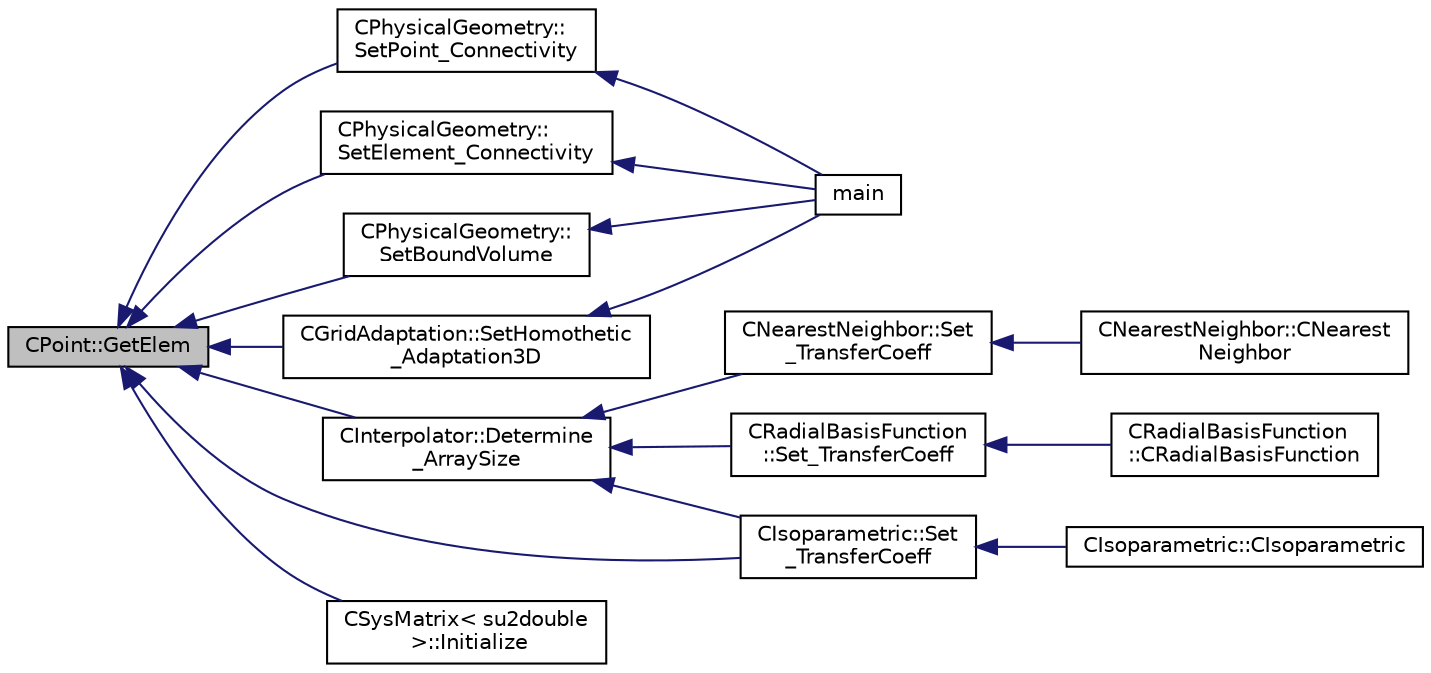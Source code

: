 digraph "CPoint::GetElem"
{
  edge [fontname="Helvetica",fontsize="10",labelfontname="Helvetica",labelfontsize="10"];
  node [fontname="Helvetica",fontsize="10",shape=record];
  rankdir="LR";
  Node888 [label="CPoint::GetElem",height=0.2,width=0.4,color="black", fillcolor="grey75", style="filled", fontcolor="black"];
  Node888 -> Node889 [dir="back",color="midnightblue",fontsize="10",style="solid",fontname="Helvetica"];
  Node889 [label="CPhysicalGeometry::\lSetPoint_Connectivity",height=0.2,width=0.4,color="black", fillcolor="white", style="filled",URL="$class_c_physical_geometry.html#a020eaa2b1ab4b05cb3bd7896ea2bb657",tooltip="Set points which surround a point. "];
  Node889 -> Node890 [dir="back",color="midnightblue",fontsize="10",style="solid",fontname="Helvetica"];
  Node890 [label="main",height=0.2,width=0.4,color="black", fillcolor="white", style="filled",URL="$_s_u2___m_s_h_8cpp.html#a0ddf1224851353fc92bfbff6f499fa97"];
  Node888 -> Node891 [dir="back",color="midnightblue",fontsize="10",style="solid",fontname="Helvetica"];
  Node891 [label="CPhysicalGeometry::\lSetElement_Connectivity",height=0.2,width=0.4,color="black", fillcolor="white", style="filled",URL="$class_c_physical_geometry.html#a1d2928a8458030d593acda3bd75d9cec",tooltip="Set elements which surround an element. "];
  Node891 -> Node890 [dir="back",color="midnightblue",fontsize="10",style="solid",fontname="Helvetica"];
  Node888 -> Node892 [dir="back",color="midnightblue",fontsize="10",style="solid",fontname="Helvetica"];
  Node892 [label="CPhysicalGeometry::\lSetBoundVolume",height=0.2,width=0.4,color="black", fillcolor="white", style="filled",URL="$class_c_physical_geometry.html#a33ea4a8ac4f136bd835b702a509d7d99",tooltip="Set the volume element associated to each boundary element. "];
  Node892 -> Node890 [dir="back",color="midnightblue",fontsize="10",style="solid",fontname="Helvetica"];
  Node888 -> Node893 [dir="back",color="midnightblue",fontsize="10",style="solid",fontname="Helvetica"];
  Node893 [label="CGridAdaptation::SetHomothetic\l_Adaptation3D",height=0.2,width=0.4,color="black", fillcolor="white", style="filled",URL="$class_c_grid_adaptation.html#a9f2b95697dbf07724fae0b65e19323b7",tooltip="Do a complete adaptation of the computational grid using a homothetic technique (3D). "];
  Node893 -> Node890 [dir="back",color="midnightblue",fontsize="10",style="solid",fontname="Helvetica"];
  Node888 -> Node894 [dir="back",color="midnightblue",fontsize="10",style="solid",fontname="Helvetica"];
  Node894 [label="CInterpolator::Determine\l_ArraySize",height=0.2,width=0.4,color="black", fillcolor="white", style="filled",URL="$class_c_interpolator.html#a9e320a9ed782dd9aa75afee58bfe683f",tooltip="Determine array sizes used to collect and send coordinate and global point information. "];
  Node894 -> Node895 [dir="back",color="midnightblue",fontsize="10",style="solid",fontname="Helvetica"];
  Node895 [label="CNearestNeighbor::Set\l_TransferCoeff",height=0.2,width=0.4,color="black", fillcolor="white", style="filled",URL="$class_c_nearest_neighbor.html#a0b3fe23b89f2a19c25d4d3eaeca0b322",tooltip="Set up transfer matrix defining relation between two meshes. "];
  Node895 -> Node896 [dir="back",color="midnightblue",fontsize="10",style="solid",fontname="Helvetica"];
  Node896 [label="CNearestNeighbor::CNearest\lNeighbor",height=0.2,width=0.4,color="black", fillcolor="white", style="filled",URL="$class_c_nearest_neighbor.html#a04b3ab16218eb4da6122c25fd1c01d41",tooltip="Constructor of the class. "];
  Node894 -> Node897 [dir="back",color="midnightblue",fontsize="10",style="solid",fontname="Helvetica"];
  Node897 [label="CIsoparametric::Set\l_TransferCoeff",height=0.2,width=0.4,color="black", fillcolor="white", style="filled",URL="$class_c_isoparametric.html#ad5d5a03e5de530698f9fb1baf8ba583c",tooltip="Set up transfer matrix defining relation between two meshes. "];
  Node897 -> Node898 [dir="back",color="midnightblue",fontsize="10",style="solid",fontname="Helvetica"];
  Node898 [label="CIsoparametric::CIsoparametric",height=0.2,width=0.4,color="black", fillcolor="white", style="filled",URL="$class_c_isoparametric.html#a2b63c225b190b0ffcb16332ea9f18a3b",tooltip="Constructor of the class. "];
  Node894 -> Node899 [dir="back",color="midnightblue",fontsize="10",style="solid",fontname="Helvetica"];
  Node899 [label="CRadialBasisFunction\l::Set_TransferCoeff",height=0.2,width=0.4,color="black", fillcolor="white", style="filled",URL="$class_c_radial_basis_function.html#a913cab8d07b872d2b545fd1b8c0c91d3",tooltip="Set up transfer matrix defining relation between two meshes. "];
  Node899 -> Node900 [dir="back",color="midnightblue",fontsize="10",style="solid",fontname="Helvetica"];
  Node900 [label="CRadialBasisFunction\l::CRadialBasisFunction",height=0.2,width=0.4,color="black", fillcolor="white", style="filled",URL="$class_c_radial_basis_function.html#a390e7399b8fd35938449c1da47a79321",tooltip="Constructor of the class. "];
  Node888 -> Node897 [dir="back",color="midnightblue",fontsize="10",style="solid",fontname="Helvetica"];
  Node888 -> Node901 [dir="back",color="midnightblue",fontsize="10",style="solid",fontname="Helvetica"];
  Node901 [label="CSysMatrix\< su2double\l \>::Initialize",height=0.2,width=0.4,color="black", fillcolor="white", style="filled",URL="$class_c_sys_matrix.html#a26223555fd7147cfd6309a8030d40209",tooltip="Initializes sparse matrix system. "];
}
